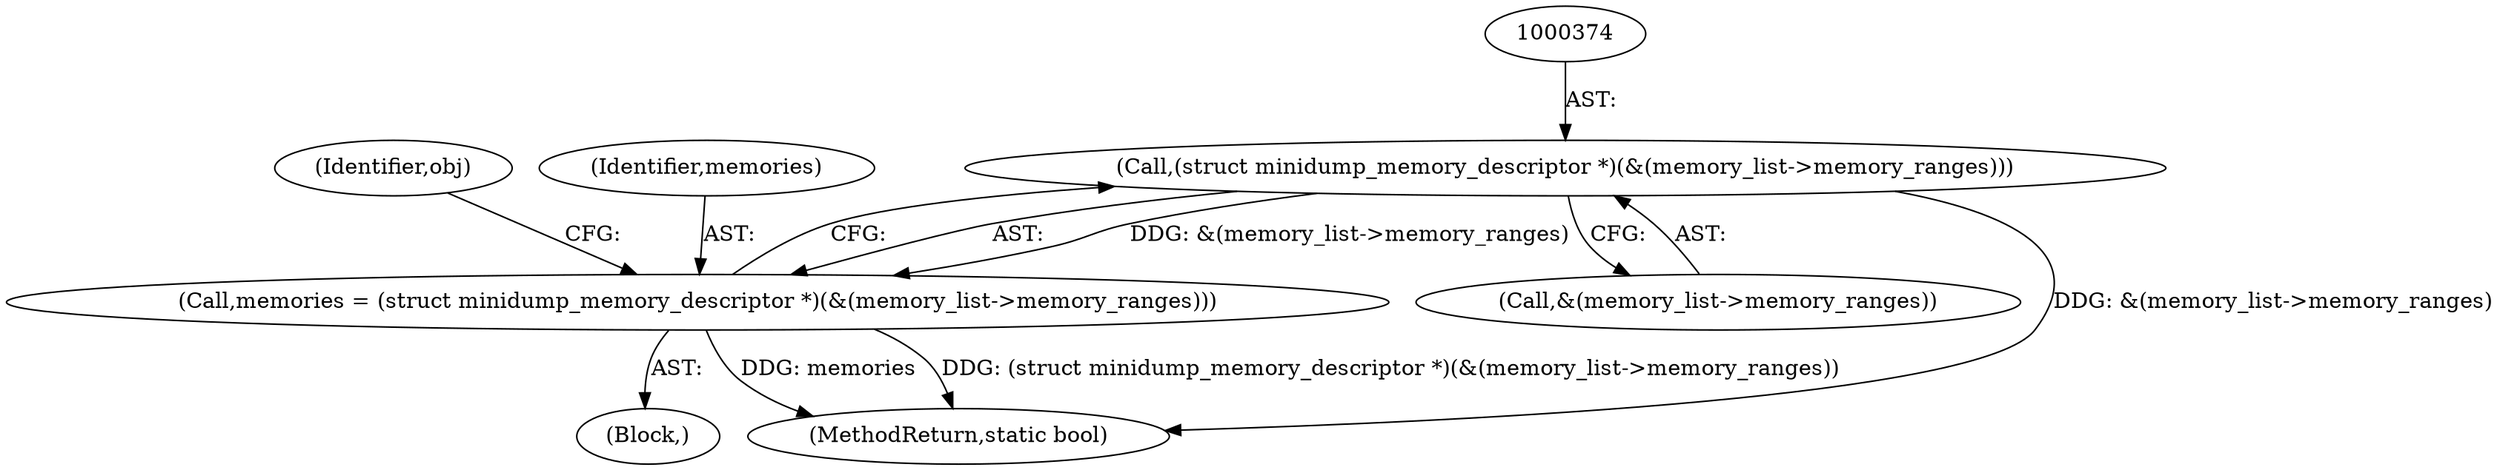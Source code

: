 digraph "0_radare2_40b021ba29c8f90ccf7c879fde2580bc73a17e8e_0@pointer" {
"1000373" [label="(Call,(struct minidump_memory_descriptor *)(&(memory_list->memory_ranges)))"];
"1000371" [label="(Call,memories = (struct minidump_memory_descriptor *)(&(memory_list->memory_ranges)))"];
"1000373" [label="(Call,(struct minidump_memory_descriptor *)(&(memory_list->memory_ranges)))"];
"1000375" [label="(Call,&(memory_list->memory_ranges))"];
"1000382" [label="(Identifier,obj)"];
"1000371" [label="(Call,memories = (struct minidump_memory_descriptor *)(&(memory_list->memory_ranges)))"];
"1000372" [label="(Identifier,memories)"];
"1001137" [label="(MethodReturn,static bool)"];
"1000370" [label="(Block,)"];
"1000373" -> "1000371"  [label="AST: "];
"1000373" -> "1000375"  [label="CFG: "];
"1000374" -> "1000373"  [label="AST: "];
"1000375" -> "1000373"  [label="AST: "];
"1000371" -> "1000373"  [label="CFG: "];
"1000373" -> "1001137"  [label="DDG: &(memory_list->memory_ranges)"];
"1000373" -> "1000371"  [label="DDG: &(memory_list->memory_ranges)"];
"1000371" -> "1000370"  [label="AST: "];
"1000372" -> "1000371"  [label="AST: "];
"1000382" -> "1000371"  [label="CFG: "];
"1000371" -> "1001137"  [label="DDG: (struct minidump_memory_descriptor *)(&(memory_list->memory_ranges))"];
"1000371" -> "1001137"  [label="DDG: memories"];
}
